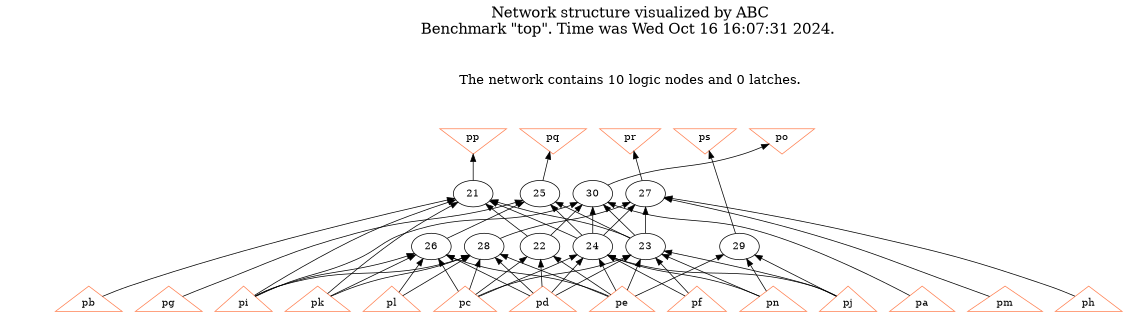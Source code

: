 # Network structure generated by ABC

digraph network {
size = "7.5,10";
center = true;
edge [dir = back];

{
  node [shape = plaintext];
  edge [style = invis];
  LevelTitle1 [label=""];
  LevelTitle2 [label=""];
  Level3 [label = ""];
  Level2 [label = ""];
  Level1 [label = ""];
  Level0 [label = ""];
  LevelTitle1 ->  LevelTitle2 ->  Level3 ->  Level2 ->  Level1 ->  Level0;
}

{
  rank = same;
  LevelTitle1;
  title1 [shape=plaintext,
          fontsize=20,
          fontname = "Times-Roman",
          label="Network structure visualized by ABC\nBenchmark \"top\". Time was Wed Oct 16 16:07:31 2024. "
         ];
}

{
  rank = same;
  LevelTitle2;
  title2 [shape=plaintext,
          fontsize=18,
          fontname = "Times-Roman",
          label="The network contains 10 logic nodes and 0 latches.\n"
         ];
}

{
  rank = same;
  Level3;
  Node15 [label = "pp", shape = invtriangle, color = coral, fillcolor = coral];
  Node16 [label = "pq", shape = invtriangle, color = coral, fillcolor = coral];
  Node17 [label = "pr", shape = invtriangle, color = coral, fillcolor = coral];
  Node18 [label = "ps", shape = invtriangle, color = coral, fillcolor = coral];
  Node19 [label = "po", shape = invtriangle, color = coral, fillcolor = coral];
}

{
  rank = same;
  Level2;
  Node21 [label = "21\n", shape = ellipse];
  Node25 [label = "25\n", shape = ellipse];
  Node27 [label = "27\n", shape = ellipse];
  Node30 [label = "30\n", shape = ellipse];
}

{
  rank = same;
  Level1;
  Node22 [label = "22\n", shape = ellipse];
  Node23 [label = "23\n", shape = ellipse];
  Node24 [label = "24\n", shape = ellipse];
  Node26 [label = "26\n", shape = ellipse];
  Node28 [label = "28\n", shape = ellipse];
  Node29 [label = "29\n", shape = ellipse];
}

{
  rank = same;
  Level0;
  Node1 [label = "pa", shape = triangle, color = coral, fillcolor = coral];
  Node2 [label = "pb", shape = triangle, color = coral, fillcolor = coral];
  Node3 [label = "pc", shape = triangle, color = coral, fillcolor = coral];
  Node4 [label = "pd", shape = triangle, color = coral, fillcolor = coral];
  Node5 [label = "pe", shape = triangle, color = coral, fillcolor = coral];
  Node6 [label = "pf", shape = triangle, color = coral, fillcolor = coral];
  Node7 [label = "pg", shape = triangle, color = coral, fillcolor = coral];
  Node8 [label = "ph", shape = triangle, color = coral, fillcolor = coral];
  Node9 [label = "pi", shape = triangle, color = coral, fillcolor = coral];
  Node10 [label = "pj", shape = triangle, color = coral, fillcolor = coral];
  Node11 [label = "pk", shape = triangle, color = coral, fillcolor = coral];
  Node12 [label = "pl", shape = triangle, color = coral, fillcolor = coral];
  Node13 [label = "pm", shape = triangle, color = coral, fillcolor = coral];
  Node14 [label = "pn", shape = triangle, color = coral, fillcolor = coral];
}

title1 -> title2 [style = invis];
title2 -> Node15 [style = invis];
title2 -> Node16 [style = invis];
title2 -> Node17 [style = invis];
title2 -> Node18 [style = invis];
title2 -> Node19 [style = invis];
Node15 -> Node16 [style = invis];
Node16 -> Node17 [style = invis];
Node17 -> Node18 [style = invis];
Node18 -> Node19 [style = invis];
Node15 -> Node21 [style = solid];
Node16 -> Node25 [style = solid];
Node17 -> Node27 [style = solid];
Node18 -> Node29 [style = solid];
Node19 -> Node30 [style = solid];
Node21 -> Node22 [style = solid];
Node21 -> Node23 [style = solid];
Node21 -> Node24 [style = solid];
Node21 -> Node2 [style = solid];
Node21 -> Node9 [style = solid];
Node21 -> Node11 [style = solid];
Node22 -> Node3 [style = solid];
Node22 -> Node4 [style = solid];
Node22 -> Node5 [style = solid];
Node23 -> Node3 [style = solid];
Node23 -> Node4 [style = solid];
Node23 -> Node5 [style = solid];
Node23 -> Node6 [style = solid];
Node23 -> Node10 [style = solid];
Node23 -> Node14 [style = solid];
Node24 -> Node3 [style = solid];
Node24 -> Node4 [style = solid];
Node24 -> Node5 [style = solid];
Node24 -> Node6 [style = solid];
Node24 -> Node10 [style = solid];
Node24 -> Node14 [style = solid];
Node25 -> Node23 [style = solid];
Node25 -> Node24 [style = solid];
Node25 -> Node26 [style = solid];
Node25 -> Node7 [style = solid];
Node26 -> Node3 [style = solid];
Node26 -> Node4 [style = solid];
Node26 -> Node5 [style = solid];
Node26 -> Node9 [style = solid];
Node26 -> Node11 [style = solid];
Node26 -> Node12 [style = solid];
Node27 -> Node23 [style = solid];
Node27 -> Node24 [style = solid];
Node27 -> Node28 [style = solid];
Node27 -> Node8 [style = solid];
Node27 -> Node13 [style = solid];
Node28 -> Node3 [style = solid];
Node28 -> Node4 [style = solid];
Node28 -> Node5 [style = solid];
Node28 -> Node9 [style = solid];
Node28 -> Node11 [style = solid];
Node28 -> Node12 [style = solid];
Node29 -> Node5 [style = solid];
Node29 -> Node10 [style = solid];
Node29 -> Node14 [style = solid];
Node30 -> Node22 [style = solid];
Node30 -> Node23 [style = solid];
Node30 -> Node24 [style = solid];
Node30 -> Node1 [style = solid];
Node30 -> Node9 [style = solid];
}

